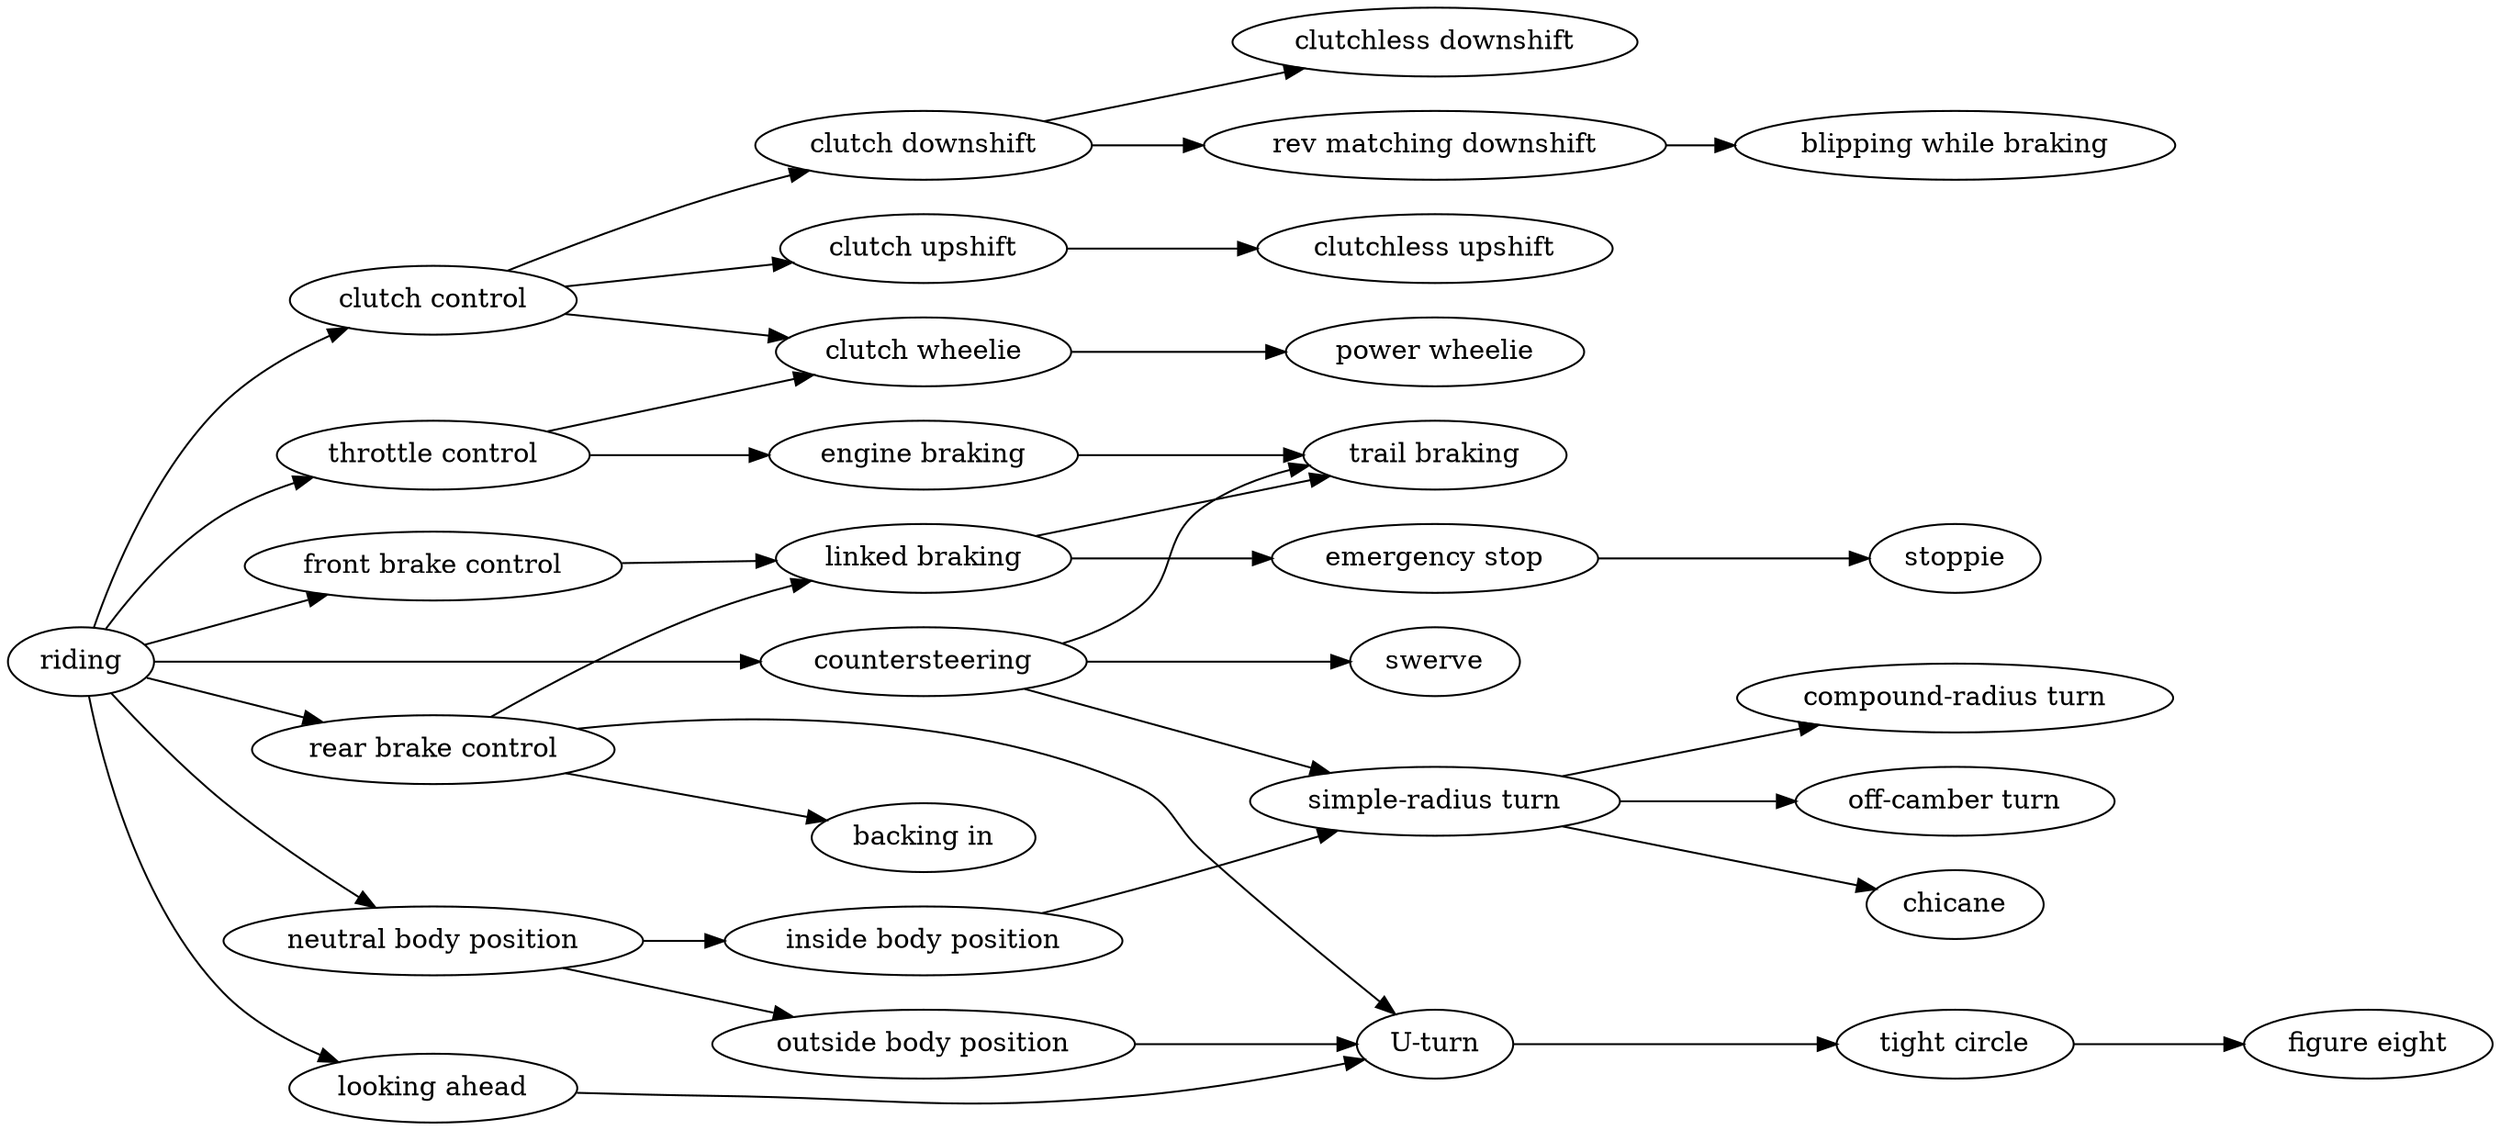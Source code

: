 digraph {
  rankdir=LR;
  "riding" -> {"clutch control", "front brake control", "rear brake control", "throttle control", "countersteering", "looking ahead", "neutral body position"};
  "neutral body position" -> "inside body position";
  "neutral body position" -> "outside body position" -> "U-turn";
  "countersteering" -> "simple-radius turn";
  "simple-radius turn" -> {"compound-radius turn", "off-camber turn"};
  "inside body position" -> "simple-radius turn" -> "chicane";
  "clutch control" -> "clutch upshift";
  "clutch control" -> "clutch downshift";
  "clutch control" -> "clutch wheelie";
  "throttle control" -> "clutch wheelie";
  "looking ahead" -> "U-turn";
  "countersteering" -> "trail braking";
  "countersteering" -> "swerve";
  "throttle control" -> "engine braking" -> "trail braking";
  "clutch wheelie" -> "power wheelie";
  "U-turn" -> "tight circle" -> "figure eight";
  "rear brake control" -> "U-turn";
  "rear brake control" -> "backing in";
  "rear brake control" -> "linked braking";
  "front brake control" -> "linked braking";
  "linked braking" -> "trail braking";
  "linked braking" -> "emergency stop" -> "stoppie";
  "clutch upshift" -> "clutchless upshift";
  "clutch downshift" -> "clutchless downshift";
  "clutch downshift" -> "rev matching downshift";
  "rev matching downshift" -> "blipping while braking";
}
